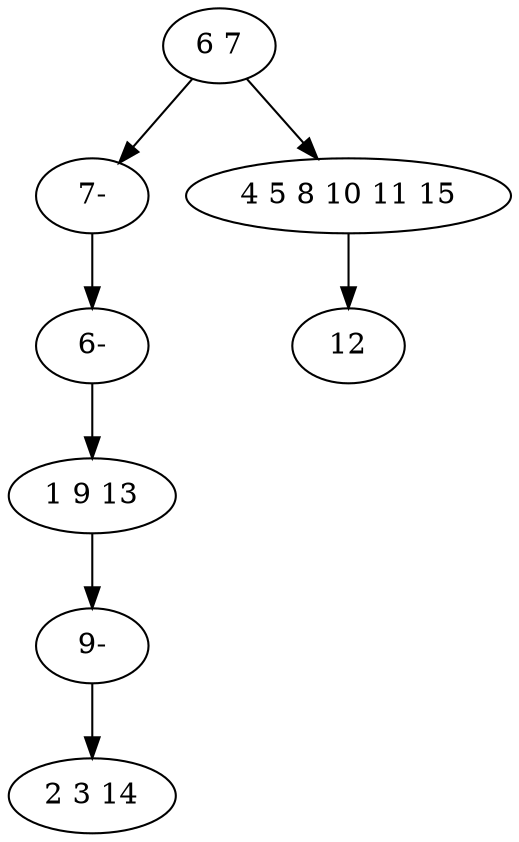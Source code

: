 digraph true_tree {
	"0" -> "5"
	"0" -> "2"
	"2" -> "3"
	"1" -> "6"
	"5" -> "7"
	"6" -> "4"
	"7" -> "1"
	"0" [label="6 7"];
	"1" [label="1 9 13"];
	"2" [label="4 5 8 10 11 15"];
	"3" [label="12"];
	"4" [label="2 3 14"];
	"5" [label="7-"];
	"6" [label="9-"];
	"7" [label="6-"];
}
